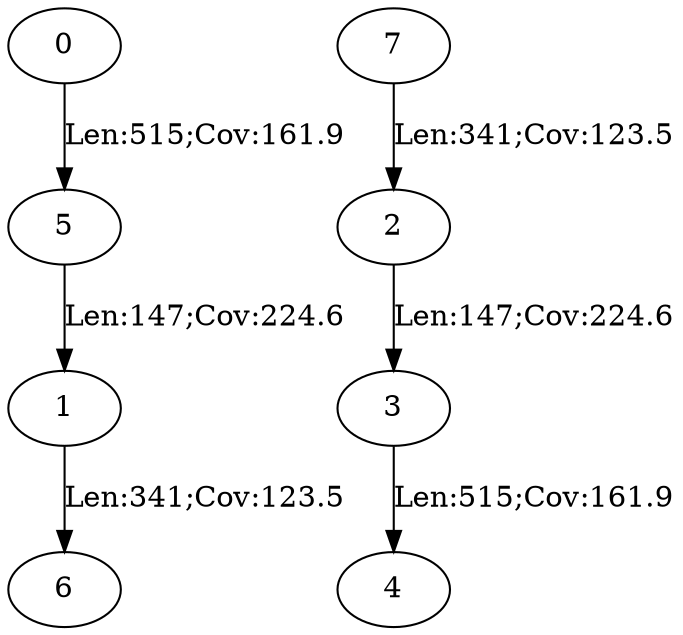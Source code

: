 digraph {
0;
1;
2;
3;
4;
5;
6;
7;
5 -> 1 [label="Len:147;Cov:224.6"];
2 -> 3 [label="Len:147;Cov:224.6"];
1 -> 6 [label="Len:341;Cov:123.5"];
0 -> 5 [label="Len:515;Cov:161.9"];
7 -> 2 [label="Len:341;Cov:123.5"];
3 -> 4 [label="Len:515;Cov:161.9"];
}